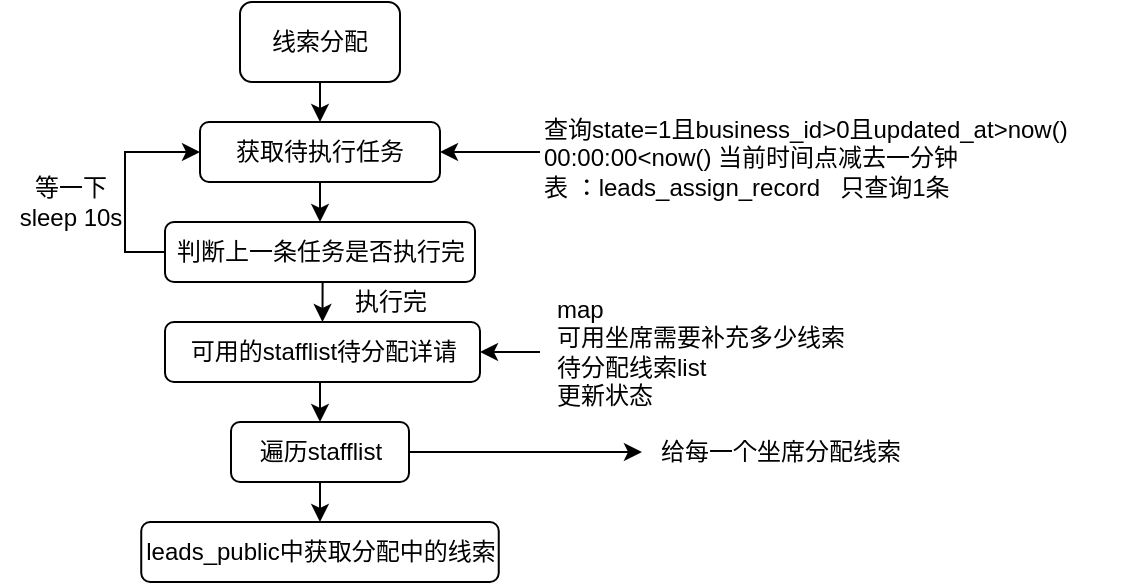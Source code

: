 <mxfile version="14.1.8" type="github">
  <diagram id="-7qso3VPwIya1xmqI1ie" name="Page-1">
    <mxGraphModel dx="946" dy="646" grid="1" gridSize="10" guides="1" tooltips="1" connect="1" arrows="1" fold="1" page="1" pageScale="1" pageWidth="1920" pageHeight="1200" math="0" shadow="0">
      <root>
        <mxCell id="0" />
        <mxCell id="1" parent="0" />
        <mxCell id="5zx6UMQ0ANoe6JO5xcOM-1" style="edgeStyle=orthogonalEdgeStyle;rounded=0;orthogonalLoop=1;jettySize=auto;html=1;exitX=0.5;exitY=1;exitDx=0;exitDy=0;" edge="1" parent="1" source="5zx6UMQ0ANoe6JO5xcOM-2">
          <mxGeometry relative="1" as="geometry">
            <mxPoint x="470" y="70" as="targetPoint" />
          </mxGeometry>
        </mxCell>
        <mxCell id="5zx6UMQ0ANoe6JO5xcOM-2" value="线索分配" style="rounded=1;whiteSpace=wrap;html=1;" vertex="1" parent="1">
          <mxGeometry x="430" y="10" width="80" height="40" as="geometry" />
        </mxCell>
        <mxCell id="5zx6UMQ0ANoe6JO5xcOM-3" style="edgeStyle=orthogonalEdgeStyle;rounded=0;orthogonalLoop=1;jettySize=auto;html=1;exitX=0.5;exitY=1;exitDx=0;exitDy=0;entryX=0.5;entryY=0;entryDx=0;entryDy=0;" edge="1" parent="1" source="5zx6UMQ0ANoe6JO5xcOM-4" target="5zx6UMQ0ANoe6JO5xcOM-9">
          <mxGeometry relative="1" as="geometry" />
        </mxCell>
        <mxCell id="5zx6UMQ0ANoe6JO5xcOM-4" value="获取待执行任务" style="rounded=1;whiteSpace=wrap;html=1;" vertex="1" parent="1">
          <mxGeometry x="410" y="70" width="120" height="30" as="geometry" />
        </mxCell>
        <mxCell id="5zx6UMQ0ANoe6JO5xcOM-5" style="edgeStyle=orthogonalEdgeStyle;rounded=0;orthogonalLoop=1;jettySize=auto;html=1;exitX=0;exitY=0.5;exitDx=0;exitDy=0;entryX=1;entryY=0.5;entryDx=0;entryDy=0;" edge="1" parent="1" source="5zx6UMQ0ANoe6JO5xcOM-6" target="5zx6UMQ0ANoe6JO5xcOM-4">
          <mxGeometry relative="1" as="geometry" />
        </mxCell>
        <mxCell id="5zx6UMQ0ANoe6JO5xcOM-6" value="查询state=1且business_id&amp;gt;0且updated_at&amp;gt;now() 00:00:00&amp;lt;now() 当前时间点减去一分钟&lt;br&gt;表 ：leads_assign_record&amp;nbsp; &amp;nbsp;只查询1条" style="text;whiteSpace=wrap;html=1;" vertex="1" parent="1">
          <mxGeometry x="580" y="60" width="300" height="50" as="geometry" />
        </mxCell>
        <mxCell id="5zx6UMQ0ANoe6JO5xcOM-8" style="edgeStyle=orthogonalEdgeStyle;rounded=0;orthogonalLoop=1;jettySize=auto;html=1;exitX=0;exitY=0.5;exitDx=0;exitDy=0;entryX=0;entryY=0.5;entryDx=0;entryDy=0;" edge="1" parent="1" source="5zx6UMQ0ANoe6JO5xcOM-9" target="5zx6UMQ0ANoe6JO5xcOM-4">
          <mxGeometry relative="1" as="geometry" />
        </mxCell>
        <mxCell id="5zx6UMQ0ANoe6JO5xcOM-14" style="edgeStyle=orthogonalEdgeStyle;rounded=0;orthogonalLoop=1;jettySize=auto;html=1;exitX=0.5;exitY=1;exitDx=0;exitDy=0;entryX=0.5;entryY=0;entryDx=0;entryDy=0;" edge="1" parent="1" source="5zx6UMQ0ANoe6JO5xcOM-9" target="5zx6UMQ0ANoe6JO5xcOM-12">
          <mxGeometry relative="1" as="geometry" />
        </mxCell>
        <mxCell id="5zx6UMQ0ANoe6JO5xcOM-9" value="判断上一条任务是否执行完" style="rounded=1;whiteSpace=wrap;html=1;" vertex="1" parent="1">
          <mxGeometry x="392.5" y="120" width="155" height="30" as="geometry" />
        </mxCell>
        <mxCell id="5zx6UMQ0ANoe6JO5xcOM-10" value="执行完" style="text;html=1;align=center;verticalAlign=middle;resizable=0;points=[];autosize=1;" vertex="1" parent="1">
          <mxGeometry x="480" y="150" width="50" height="20" as="geometry" />
        </mxCell>
        <mxCell id="5zx6UMQ0ANoe6JO5xcOM-11" value="等一下&lt;br&gt;sleep 10s" style="text;html=1;align=center;verticalAlign=middle;resizable=0;points=[];autosize=1;" vertex="1" parent="1">
          <mxGeometry x="310" y="95" width="70" height="30" as="geometry" />
        </mxCell>
        <mxCell id="5zx6UMQ0ANoe6JO5xcOM-18" style="edgeStyle=orthogonalEdgeStyle;rounded=0;orthogonalLoop=1;jettySize=auto;html=1;exitX=0.5;exitY=1;exitDx=0;exitDy=0;entryX=0.5;entryY=0;entryDx=0;entryDy=0;" edge="1" parent="1" source="5zx6UMQ0ANoe6JO5xcOM-12" target="5zx6UMQ0ANoe6JO5xcOM-17">
          <mxGeometry relative="1" as="geometry" />
        </mxCell>
        <mxCell id="5zx6UMQ0ANoe6JO5xcOM-12" value="可用的stafflist待分配详请" style="rounded=1;whiteSpace=wrap;html=1;" vertex="1" parent="1">
          <mxGeometry x="392.5" y="170" width="157.5" height="30" as="geometry" />
        </mxCell>
        <mxCell id="5zx6UMQ0ANoe6JO5xcOM-16" value="" style="edgeStyle=orthogonalEdgeStyle;rounded=0;orthogonalLoop=1;jettySize=auto;html=1;" edge="1" parent="1" source="5zx6UMQ0ANoe6JO5xcOM-15" target="5zx6UMQ0ANoe6JO5xcOM-12">
          <mxGeometry relative="1" as="geometry" />
        </mxCell>
        <mxCell id="5zx6UMQ0ANoe6JO5xcOM-15" value="&lt;div style=&quot;text-align: left&quot;&gt;&lt;span&gt;map&lt;/span&gt;&lt;/div&gt;&lt;div style=&quot;text-align: left&quot;&gt;&lt;span&gt;可用坐席需要补充多少线索&lt;/span&gt;&lt;/div&gt;&lt;div style=&quot;text-align: left&quot;&gt;&lt;span&gt;待分配线索list&lt;/span&gt;&lt;/div&gt;&lt;div style=&quot;text-align: left&quot;&gt;更新状态&lt;/div&gt;" style="text;html=1;align=center;verticalAlign=middle;resizable=0;points=[];autosize=1;" vertex="1" parent="1">
          <mxGeometry x="580" y="155" width="160" height="60" as="geometry" />
        </mxCell>
        <mxCell id="5zx6UMQ0ANoe6JO5xcOM-21" style="edgeStyle=orthogonalEdgeStyle;rounded=0;orthogonalLoop=1;jettySize=auto;html=1;exitX=0.5;exitY=1;exitDx=0;exitDy=0;entryX=0.5;entryY=0;entryDx=0;entryDy=0;" edge="1" parent="1" source="5zx6UMQ0ANoe6JO5xcOM-17" target="5zx6UMQ0ANoe6JO5xcOM-20">
          <mxGeometry relative="1" as="geometry" />
        </mxCell>
        <mxCell id="5zx6UMQ0ANoe6JO5xcOM-26" style="edgeStyle=orthogonalEdgeStyle;rounded=0;orthogonalLoop=1;jettySize=auto;html=1;entryX=0.007;entryY=0.5;entryDx=0;entryDy=0;entryPerimeter=0;" edge="1" parent="1" source="5zx6UMQ0ANoe6JO5xcOM-17" target="5zx6UMQ0ANoe6JO5xcOM-19">
          <mxGeometry relative="1" as="geometry" />
        </mxCell>
        <mxCell id="5zx6UMQ0ANoe6JO5xcOM-17" value="遍历stafflist" style="rounded=1;whiteSpace=wrap;html=1;" vertex="1" parent="1">
          <mxGeometry x="425.5" y="220" width="89" height="30" as="geometry" />
        </mxCell>
        <mxCell id="5zx6UMQ0ANoe6JO5xcOM-19" value="给每一个坐席分配线索" style="text;html=1;align=center;verticalAlign=middle;resizable=0;points=[];autosize=1;" vertex="1" parent="1">
          <mxGeometry x="630" y="225" width="140" height="20" as="geometry" />
        </mxCell>
        <mxCell id="5zx6UMQ0ANoe6JO5xcOM-20" value="leads_public中获取分配中的线索" style="rounded=1;whiteSpace=wrap;html=1;" vertex="1" parent="1">
          <mxGeometry x="380.62" y="270" width="178.75" height="30" as="geometry" />
        </mxCell>
      </root>
    </mxGraphModel>
  </diagram>
</mxfile>
